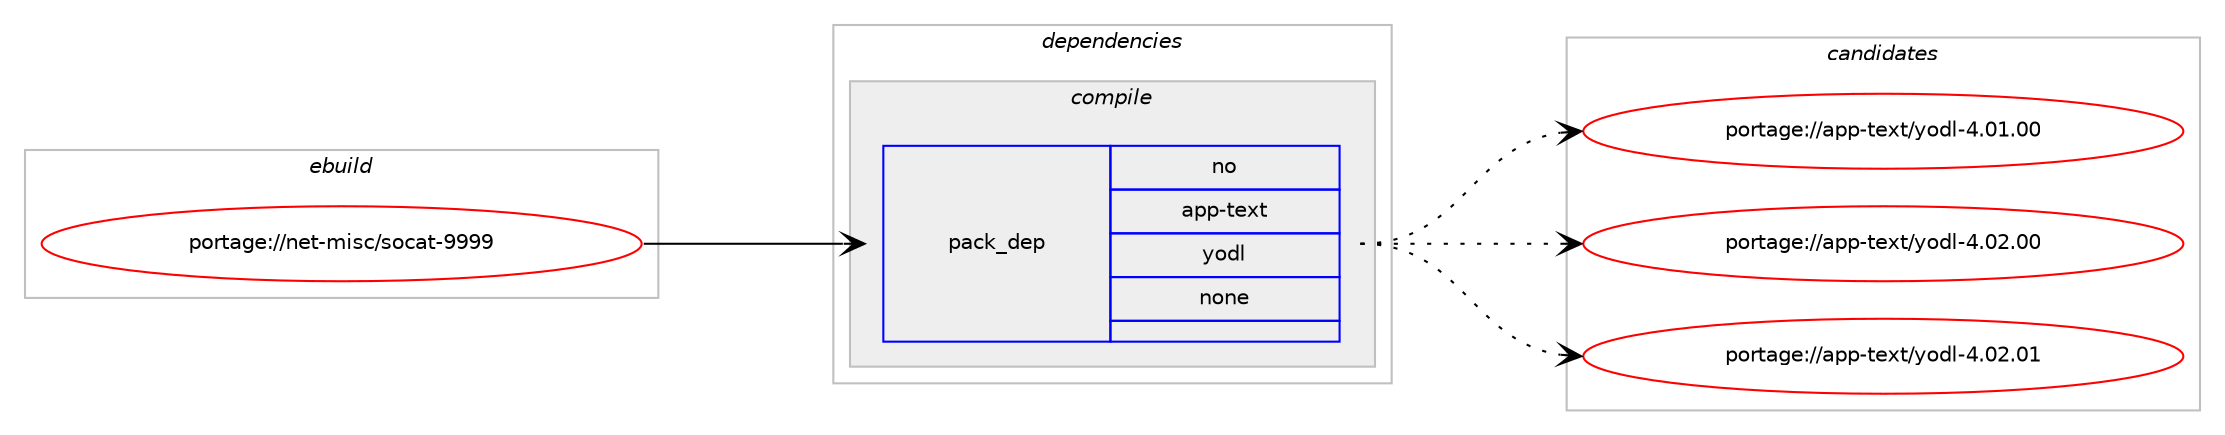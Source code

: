 digraph prolog {

# *************
# Graph options
# *************

newrank=true;
concentrate=true;
compound=true;
graph [rankdir=LR,fontname=Helvetica,fontsize=10,ranksep=1.5];#, ranksep=2.5, nodesep=0.2];
edge  [arrowhead=vee];
node  [fontname=Helvetica,fontsize=10];

# **********
# The ebuild
# **********

subgraph cluster_leftcol {
color=gray;
rank=same;
label=<<i>ebuild</i>>;
id [label="portage://net-misc/socat-9999", color=red, width=4, href="../net-misc/socat-9999.svg"];
}

# ****************
# The dependencies
# ****************

subgraph cluster_midcol {
color=gray;
label=<<i>dependencies</i>>;
subgraph cluster_compile {
fillcolor="#eeeeee";
style=filled;
label=<<i>compile</i>>;
subgraph pack271288 {
dependency370084 [label=<<TABLE BORDER="0" CELLBORDER="1" CELLSPACING="0" CELLPADDING="4" WIDTH="220"><TR><TD ROWSPAN="6" CELLPADDING="30">pack_dep</TD></TR><TR><TD WIDTH="110">no</TD></TR><TR><TD>app-text</TD></TR><TR><TD>yodl</TD></TR><TR><TD>none</TD></TR><TR><TD></TD></TR></TABLE>>, shape=none, color=blue];
}
id:e -> dependency370084:w [weight=20,style="solid",arrowhead="vee"];
}
subgraph cluster_compileandrun {
fillcolor="#eeeeee";
style=filled;
label=<<i>compile and run</i>>;
}
subgraph cluster_run {
fillcolor="#eeeeee";
style=filled;
label=<<i>run</i>>;
}
}

# **************
# The candidates
# **************

subgraph cluster_choices {
rank=same;
color=gray;
label=<<i>candidates</i>>;

subgraph choice271288 {
color=black;
nodesep=1;
choiceportage9711211245116101120116471211111001084552464849464848 [label="portage://app-text/yodl-4.01.00", color=red, width=4,href="../app-text/yodl-4.01.00.svg"];
choiceportage9711211245116101120116471211111001084552464850464848 [label="portage://app-text/yodl-4.02.00", color=red, width=4,href="../app-text/yodl-4.02.00.svg"];
choiceportage9711211245116101120116471211111001084552464850464849 [label="portage://app-text/yodl-4.02.01", color=red, width=4,href="../app-text/yodl-4.02.01.svg"];
dependency370084:e -> choiceportage9711211245116101120116471211111001084552464849464848:w [style=dotted,weight="100"];
dependency370084:e -> choiceportage9711211245116101120116471211111001084552464850464848:w [style=dotted,weight="100"];
dependency370084:e -> choiceportage9711211245116101120116471211111001084552464850464849:w [style=dotted,weight="100"];
}
}

}
